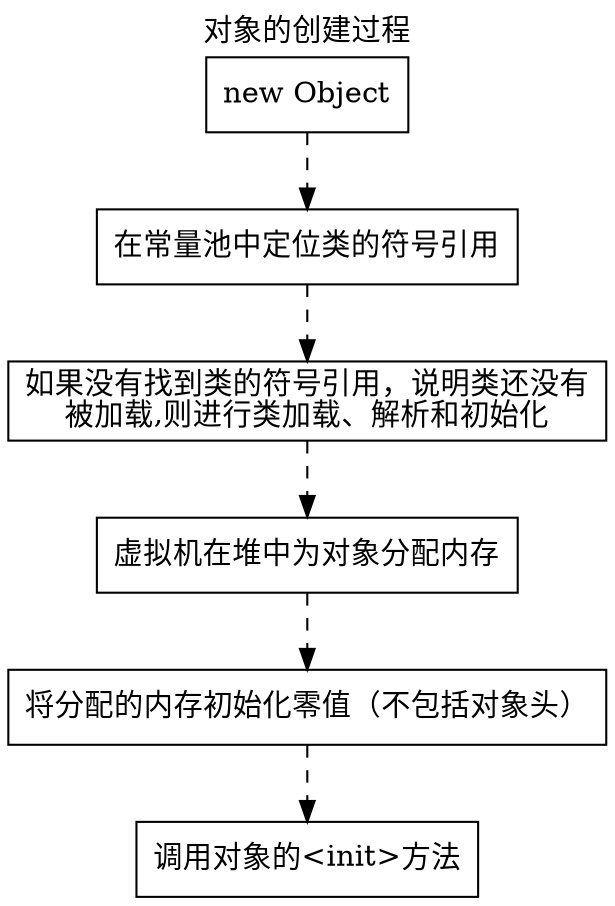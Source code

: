 digraph G {
    node [shape="record"];
    edge [style="dashed"];

    label = "对象的创建过程";
    labelloc = "t";
    
    A[label="new Object"];
    B[label="在常量池中定位类的符号引用"];
    C[label="如果没有找到类的符号引用，说明类还没有\n被加载,则进行类加载、解析和初始化"]
    D[label="虚拟机在堆中为对象分配内存"]
    E[label="将分配的内存初始化零值（不包括对象头）"]
    F[label="调用对象的\<init\>方法"]

    A->B->C->D->E->F
}